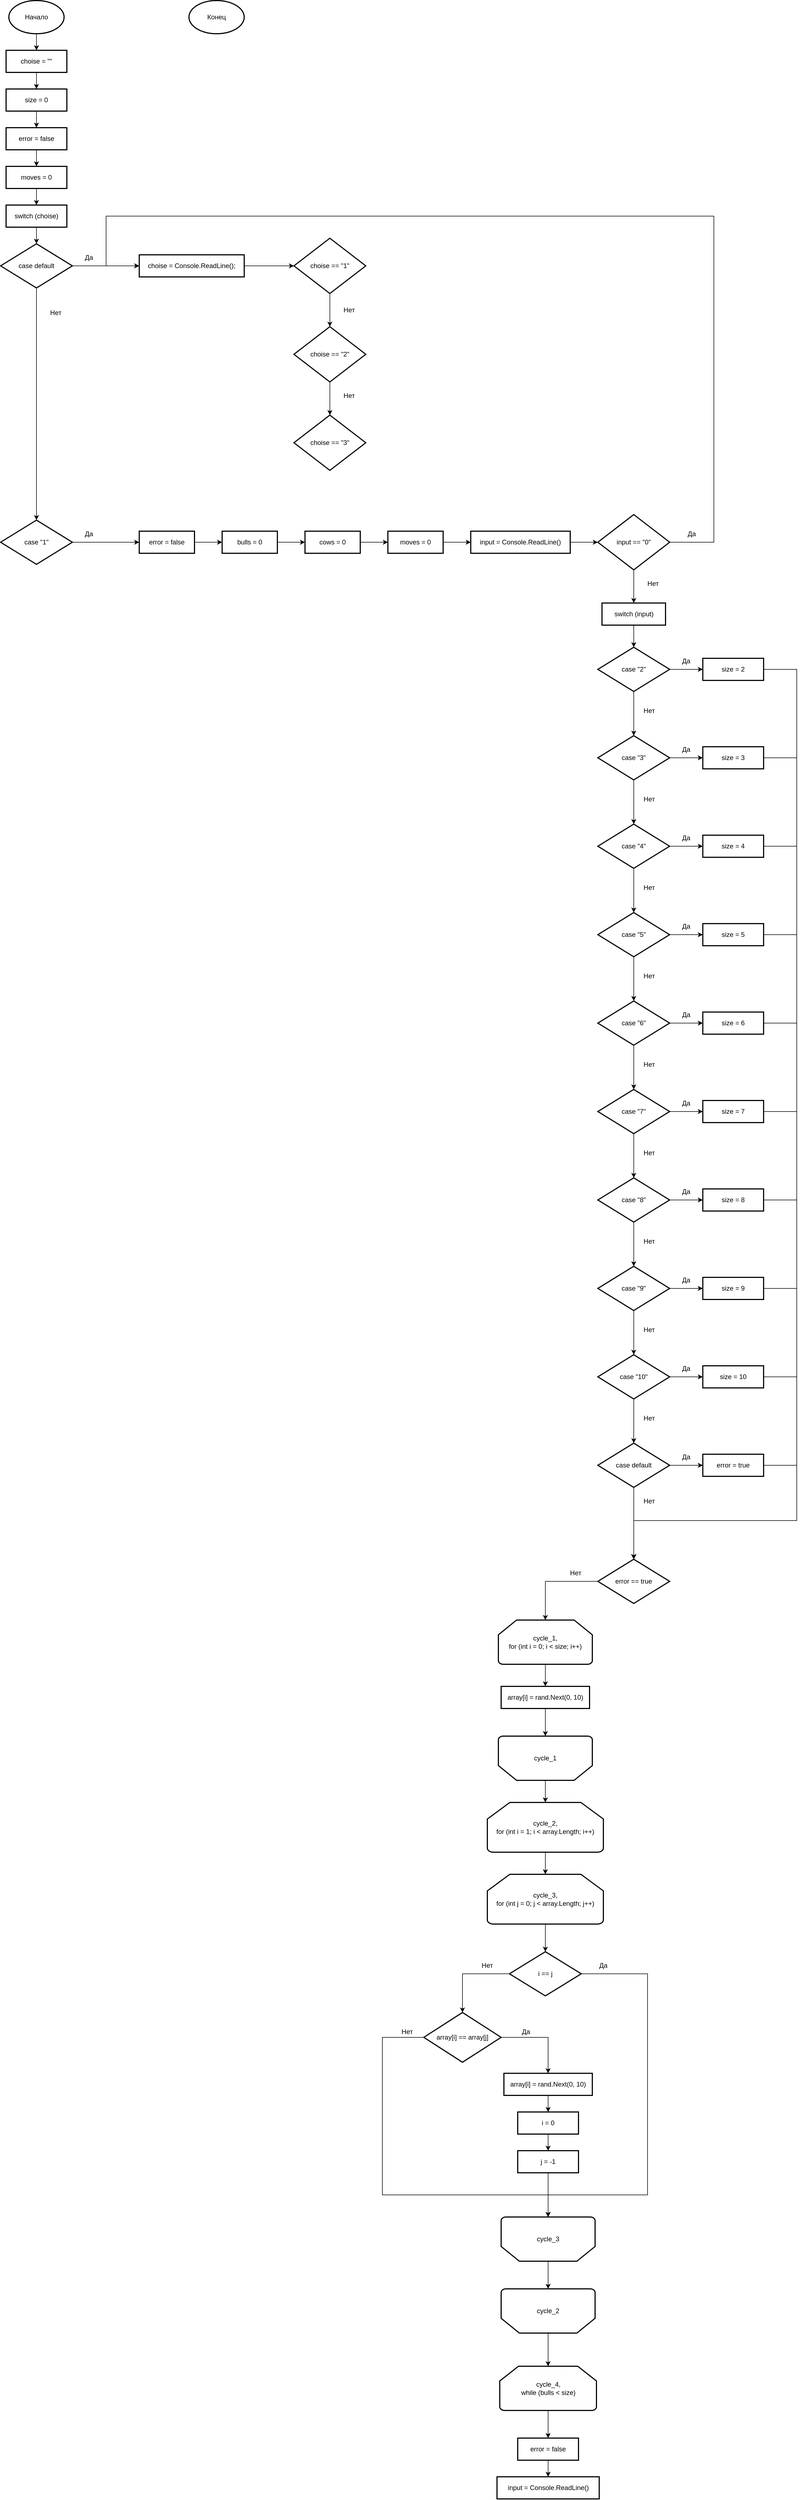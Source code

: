<mxfile version="21.5.0" type="device">
  <diagram name="Страница 1" id="u_xjWOvlgwpAT-dngCqJ">
    <mxGraphModel dx="1195" dy="663" grid="1" gridSize="10" guides="1" tooltips="1" connect="1" arrows="1" fold="1" page="1" pageScale="1" pageWidth="827" pageHeight="1169" math="0" shadow="0">
      <root>
        <mxCell id="0" />
        <mxCell id="1" parent="0" />
        <mxCell id="-y5nsHrcqMfTiofmxvws-4" style="edgeStyle=orthogonalEdgeStyle;rounded=0;orthogonalLoop=1;jettySize=auto;html=1;exitX=0.5;exitY=1;exitDx=0;exitDy=0;exitPerimeter=0;entryX=0.5;entryY=0;entryDx=0;entryDy=0;" parent="1" source="-y5nsHrcqMfTiofmxvws-1" target="-y5nsHrcqMfTiofmxvws-3" edge="1">
          <mxGeometry relative="1" as="geometry" />
        </mxCell>
        <mxCell id="-y5nsHrcqMfTiofmxvws-1" value="Начало" style="strokeWidth=2;html=1;shape=mxgraph.flowchart.start_1;whiteSpace=wrap;" parent="1" vertex="1">
          <mxGeometry x="364" y="10" width="100" height="60" as="geometry" />
        </mxCell>
        <mxCell id="-y5nsHrcqMfTiofmxvws-6" style="edgeStyle=orthogonalEdgeStyle;rounded=0;orthogonalLoop=1;jettySize=auto;html=1;exitX=0.5;exitY=1;exitDx=0;exitDy=0;entryX=0.5;entryY=0;entryDx=0;entryDy=0;" parent="1" source="-y5nsHrcqMfTiofmxvws-3" target="-y5nsHrcqMfTiofmxvws-5" edge="1">
          <mxGeometry relative="1" as="geometry" />
        </mxCell>
        <mxCell id="-y5nsHrcqMfTiofmxvws-3" value="choise = &quot;&quot;" style="rounded=1;whiteSpace=wrap;html=1;absoluteArcSize=1;arcSize=0;strokeWidth=2;" parent="1" vertex="1">
          <mxGeometry x="359" y="100" width="110" height="40" as="geometry" />
        </mxCell>
        <mxCell id="-y5nsHrcqMfTiofmxvws-8" style="edgeStyle=orthogonalEdgeStyle;rounded=0;orthogonalLoop=1;jettySize=auto;html=1;exitX=0.5;exitY=1;exitDx=0;exitDy=0;entryX=0.5;entryY=0;entryDx=0;entryDy=0;" parent="1" source="-y5nsHrcqMfTiofmxvws-5" target="-y5nsHrcqMfTiofmxvws-7" edge="1">
          <mxGeometry relative="1" as="geometry" />
        </mxCell>
        <mxCell id="-y5nsHrcqMfTiofmxvws-5" value="size = 0" style="rounded=1;whiteSpace=wrap;html=1;absoluteArcSize=1;arcSize=0;strokeWidth=2;" parent="1" vertex="1">
          <mxGeometry x="359" y="170" width="110" height="40" as="geometry" />
        </mxCell>
        <mxCell id="-y5nsHrcqMfTiofmxvws-10" style="edgeStyle=orthogonalEdgeStyle;rounded=0;orthogonalLoop=1;jettySize=auto;html=1;exitX=0.5;exitY=1;exitDx=0;exitDy=0;entryX=0.5;entryY=0;entryDx=0;entryDy=0;" parent="1" source="-y5nsHrcqMfTiofmxvws-7" target="-y5nsHrcqMfTiofmxvws-9" edge="1">
          <mxGeometry relative="1" as="geometry" />
        </mxCell>
        <mxCell id="-y5nsHrcqMfTiofmxvws-7" value="error = false" style="rounded=1;whiteSpace=wrap;html=1;absoluteArcSize=1;arcSize=0;strokeWidth=2;" parent="1" vertex="1">
          <mxGeometry x="359" y="240" width="110" height="40" as="geometry" />
        </mxCell>
        <mxCell id="-y5nsHrcqMfTiofmxvws-33" style="edgeStyle=orthogonalEdgeStyle;rounded=0;orthogonalLoop=1;jettySize=auto;html=1;exitX=0.5;exitY=1;exitDx=0;exitDy=0;entryX=0.5;entryY=0;entryDx=0;entryDy=0;" parent="1" source="-y5nsHrcqMfTiofmxvws-9" target="-y5nsHrcqMfTiofmxvws-32" edge="1">
          <mxGeometry relative="1" as="geometry" />
        </mxCell>
        <mxCell id="-y5nsHrcqMfTiofmxvws-9" value="moves = 0" style="rounded=1;whiteSpace=wrap;html=1;absoluteArcSize=1;arcSize=0;strokeWidth=2;" parent="1" vertex="1">
          <mxGeometry x="359" y="310" width="110" height="40" as="geometry" />
        </mxCell>
        <mxCell id="-y5nsHrcqMfTiofmxvws-38" style="edgeStyle=orthogonalEdgeStyle;rounded=0;orthogonalLoop=1;jettySize=auto;html=1;exitX=1;exitY=0.5;exitDx=0;exitDy=0;entryX=0;entryY=0.5;entryDx=0;entryDy=0;entryPerimeter=0;" parent="1" source="-y5nsHrcqMfTiofmxvws-12" target="-y5nsHrcqMfTiofmxvws-16" edge="1">
          <mxGeometry relative="1" as="geometry" />
        </mxCell>
        <mxCell id="-y5nsHrcqMfTiofmxvws-12" value="choise = Console.ReadLine();" style="rounded=1;whiteSpace=wrap;html=1;absoluteArcSize=1;arcSize=0;strokeWidth=2;" parent="1" vertex="1">
          <mxGeometry x="600" y="470" width="190" height="40" as="geometry" />
        </mxCell>
        <mxCell id="-y5nsHrcqMfTiofmxvws-14" value="Да" style="text;html=1;strokeColor=none;fillColor=none;align=center;verticalAlign=middle;whiteSpace=wrap;rounded=0;" parent="1" vertex="1">
          <mxGeometry x="479" y="460" width="60" height="30" as="geometry" />
        </mxCell>
        <mxCell id="-y5nsHrcqMfTiofmxvws-39" style="edgeStyle=orthogonalEdgeStyle;rounded=0;orthogonalLoop=1;jettySize=auto;html=1;exitX=0.5;exitY=1;exitDx=0;exitDy=0;exitPerimeter=0;entryX=0.5;entryY=0;entryDx=0;entryDy=0;entryPerimeter=0;" parent="1" source="-y5nsHrcqMfTiofmxvws-16" target="-y5nsHrcqMfTiofmxvws-18" edge="1">
          <mxGeometry relative="1" as="geometry" />
        </mxCell>
        <mxCell id="-y5nsHrcqMfTiofmxvws-16" value="choise == &quot;1&quot;" style="strokeWidth=2;html=1;shape=mxgraph.flowchart.decision;whiteSpace=wrap;" parent="1" vertex="1">
          <mxGeometry x="880" y="440" width="130" height="100" as="geometry" />
        </mxCell>
        <mxCell id="-y5nsHrcqMfTiofmxvws-40" style="edgeStyle=orthogonalEdgeStyle;rounded=0;orthogonalLoop=1;jettySize=auto;html=1;exitX=0.5;exitY=1;exitDx=0;exitDy=0;exitPerimeter=0;entryX=0.5;entryY=0;entryDx=0;entryDy=0;entryPerimeter=0;" parent="1" source="-y5nsHrcqMfTiofmxvws-18" target="-y5nsHrcqMfTiofmxvws-21" edge="1">
          <mxGeometry relative="1" as="geometry" />
        </mxCell>
        <mxCell id="-y5nsHrcqMfTiofmxvws-18" value="choise == &quot;2&quot;" style="strokeWidth=2;html=1;shape=mxgraph.flowchart.decision;whiteSpace=wrap;" parent="1" vertex="1">
          <mxGeometry x="880" y="600" width="130" height="100" as="geometry" />
        </mxCell>
        <mxCell id="-y5nsHrcqMfTiofmxvws-20" value="Нет" style="text;html=1;strokeColor=none;fillColor=none;align=center;verticalAlign=middle;whiteSpace=wrap;rounded=0;" parent="1" vertex="1">
          <mxGeometry x="950" y="710" width="60" height="30" as="geometry" />
        </mxCell>
        <mxCell id="-y5nsHrcqMfTiofmxvws-21" value="choise == &quot;3&quot;" style="strokeWidth=2;html=1;shape=mxgraph.flowchart.decision;whiteSpace=wrap;" parent="1" vertex="1">
          <mxGeometry x="880" y="760" width="130" height="100" as="geometry" />
        </mxCell>
        <mxCell id="-y5nsHrcqMfTiofmxvws-23" value="Нет" style="text;html=1;strokeColor=none;fillColor=none;align=center;verticalAlign=middle;whiteSpace=wrap;rounded=0;" parent="1" vertex="1">
          <mxGeometry x="950" y="554.5" width="60" height="30" as="geometry" />
        </mxCell>
        <mxCell id="-y5nsHrcqMfTiofmxvws-26" value="Конец" style="strokeWidth=2;html=1;shape=mxgraph.flowchart.start_1;whiteSpace=wrap;" parent="1" vertex="1">
          <mxGeometry x="690" y="10" width="100" height="60" as="geometry" />
        </mxCell>
        <mxCell id="-y5nsHrcqMfTiofmxvws-35" style="edgeStyle=orthogonalEdgeStyle;rounded=0;orthogonalLoop=1;jettySize=auto;html=1;exitX=0.5;exitY=1;exitDx=0;exitDy=0;entryX=0.5;entryY=0;entryDx=0;entryDy=0;entryPerimeter=0;" parent="1" source="-y5nsHrcqMfTiofmxvws-32" target="-y5nsHrcqMfTiofmxvws-34" edge="1">
          <mxGeometry relative="1" as="geometry" />
        </mxCell>
        <mxCell id="-y5nsHrcqMfTiofmxvws-32" value="switch (choise)" style="rounded=1;whiteSpace=wrap;html=1;absoluteArcSize=1;arcSize=0;strokeWidth=2;" parent="1" vertex="1">
          <mxGeometry x="359" y="380" width="110" height="40" as="geometry" />
        </mxCell>
        <mxCell id="-y5nsHrcqMfTiofmxvws-37" style="edgeStyle=orthogonalEdgeStyle;rounded=0;orthogonalLoop=1;jettySize=auto;html=1;exitX=1;exitY=0.5;exitDx=0;exitDy=0;exitPerimeter=0;entryX=0;entryY=0.5;entryDx=0;entryDy=0;" parent="1" source="-y5nsHrcqMfTiofmxvws-34" target="-y5nsHrcqMfTiofmxvws-12" edge="1">
          <mxGeometry relative="1" as="geometry" />
        </mxCell>
        <mxCell id="-y5nsHrcqMfTiofmxvws-42" style="edgeStyle=orthogonalEdgeStyle;rounded=0;orthogonalLoop=1;jettySize=auto;html=1;exitX=0.5;exitY=1;exitDx=0;exitDy=0;exitPerimeter=0;entryX=0.5;entryY=0;entryDx=0;entryDy=0;entryPerimeter=0;" parent="1" source="-y5nsHrcqMfTiofmxvws-34" target="-y5nsHrcqMfTiofmxvws-41" edge="1">
          <mxGeometry relative="1" as="geometry" />
        </mxCell>
        <mxCell id="-y5nsHrcqMfTiofmxvws-34" value="case default" style="strokeWidth=2;html=1;shape=mxgraph.flowchart.decision;whiteSpace=wrap;" parent="1" vertex="1">
          <mxGeometry x="349" y="450" width="130" height="80" as="geometry" />
        </mxCell>
        <mxCell id="-y5nsHrcqMfTiofmxvws-45" style="edgeStyle=orthogonalEdgeStyle;rounded=0;orthogonalLoop=1;jettySize=auto;html=1;exitX=1;exitY=0.5;exitDx=0;exitDy=0;exitPerimeter=0;entryX=0;entryY=0.5;entryDx=0;entryDy=0;" parent="1" source="-y5nsHrcqMfTiofmxvws-41" target="-y5nsHrcqMfTiofmxvws-44" edge="1">
          <mxGeometry relative="1" as="geometry" />
        </mxCell>
        <mxCell id="-y5nsHrcqMfTiofmxvws-41" value="case &quot;1&quot;" style="strokeWidth=2;html=1;shape=mxgraph.flowchart.decision;whiteSpace=wrap;" parent="1" vertex="1">
          <mxGeometry x="349" y="950" width="130" height="80" as="geometry" />
        </mxCell>
        <mxCell id="-y5nsHrcqMfTiofmxvws-43" value="Нет" style="text;html=1;strokeColor=none;fillColor=none;align=center;verticalAlign=middle;whiteSpace=wrap;rounded=0;" parent="1" vertex="1">
          <mxGeometry x="419" y="560" width="60" height="30" as="geometry" />
        </mxCell>
        <mxCell id="-y5nsHrcqMfTiofmxvws-48" style="edgeStyle=orthogonalEdgeStyle;rounded=0;orthogonalLoop=1;jettySize=auto;html=1;exitX=1;exitY=0.5;exitDx=0;exitDy=0;entryX=0;entryY=0.5;entryDx=0;entryDy=0;" parent="1" source="-y5nsHrcqMfTiofmxvws-44" target="-y5nsHrcqMfTiofmxvws-47" edge="1">
          <mxGeometry relative="1" as="geometry" />
        </mxCell>
        <mxCell id="-y5nsHrcqMfTiofmxvws-44" value="error = false" style="rounded=1;whiteSpace=wrap;html=1;absoluteArcSize=1;arcSize=0;strokeWidth=2;" parent="1" vertex="1">
          <mxGeometry x="600" y="970" width="100" height="40" as="geometry" />
        </mxCell>
        <mxCell id="-y5nsHrcqMfTiofmxvws-46" value="Да" style="text;html=1;strokeColor=none;fillColor=none;align=center;verticalAlign=middle;whiteSpace=wrap;rounded=0;" parent="1" vertex="1">
          <mxGeometry x="479" y="960" width="60" height="30" as="geometry" />
        </mxCell>
        <mxCell id="-y5nsHrcqMfTiofmxvws-50" style="edgeStyle=orthogonalEdgeStyle;rounded=0;orthogonalLoop=1;jettySize=auto;html=1;exitX=1;exitY=0.5;exitDx=0;exitDy=0;entryX=0;entryY=0.5;entryDx=0;entryDy=0;" parent="1" source="-y5nsHrcqMfTiofmxvws-47" target="-y5nsHrcqMfTiofmxvws-49" edge="1">
          <mxGeometry relative="1" as="geometry" />
        </mxCell>
        <mxCell id="-y5nsHrcqMfTiofmxvws-47" value="bulls = 0" style="rounded=1;whiteSpace=wrap;html=1;absoluteArcSize=1;arcSize=0;strokeWidth=2;" parent="1" vertex="1">
          <mxGeometry x="750" y="970" width="100" height="40" as="geometry" />
        </mxCell>
        <mxCell id="-y5nsHrcqMfTiofmxvws-52" style="edgeStyle=orthogonalEdgeStyle;rounded=0;orthogonalLoop=1;jettySize=auto;html=1;exitX=1;exitY=0.5;exitDx=0;exitDy=0;entryX=0;entryY=0.5;entryDx=0;entryDy=0;" parent="1" source="-y5nsHrcqMfTiofmxvws-49" target="-y5nsHrcqMfTiofmxvws-51" edge="1">
          <mxGeometry relative="1" as="geometry" />
        </mxCell>
        <mxCell id="-y5nsHrcqMfTiofmxvws-49" value="cows = 0" style="rounded=1;whiteSpace=wrap;html=1;absoluteArcSize=1;arcSize=0;strokeWidth=2;" parent="1" vertex="1">
          <mxGeometry x="900" y="970" width="100" height="40" as="geometry" />
        </mxCell>
        <mxCell id="-y5nsHrcqMfTiofmxvws-54" style="edgeStyle=orthogonalEdgeStyle;rounded=0;orthogonalLoop=1;jettySize=auto;html=1;exitX=1;exitY=0.5;exitDx=0;exitDy=0;entryX=0;entryY=0.5;entryDx=0;entryDy=0;" parent="1" source="-y5nsHrcqMfTiofmxvws-51" target="-y5nsHrcqMfTiofmxvws-53" edge="1">
          <mxGeometry relative="1" as="geometry" />
        </mxCell>
        <mxCell id="-y5nsHrcqMfTiofmxvws-51" value="moves = 0" style="rounded=1;whiteSpace=wrap;html=1;absoluteArcSize=1;arcSize=0;strokeWidth=2;" parent="1" vertex="1">
          <mxGeometry x="1050" y="970" width="100" height="40" as="geometry" />
        </mxCell>
        <mxCell id="-y5nsHrcqMfTiofmxvws-56" style="edgeStyle=orthogonalEdgeStyle;rounded=0;orthogonalLoop=1;jettySize=auto;html=1;exitX=1;exitY=0.5;exitDx=0;exitDy=0;entryX=0;entryY=0.5;entryDx=0;entryDy=0;entryPerimeter=0;" parent="1" source="-y5nsHrcqMfTiofmxvws-53" target="-y5nsHrcqMfTiofmxvws-55" edge="1">
          <mxGeometry relative="1" as="geometry" />
        </mxCell>
        <mxCell id="-y5nsHrcqMfTiofmxvws-53" value="input = Console.ReadLine()" style="rounded=1;whiteSpace=wrap;html=1;absoluteArcSize=1;arcSize=0;strokeWidth=2;" parent="1" vertex="1">
          <mxGeometry x="1200" y="970" width="180" height="40" as="geometry" />
        </mxCell>
        <mxCell id="-y5nsHrcqMfTiofmxvws-58" style="edgeStyle=orthogonalEdgeStyle;rounded=0;orthogonalLoop=1;jettySize=auto;html=1;exitX=1;exitY=0.5;exitDx=0;exitDy=0;exitPerimeter=0;entryX=0;entryY=0.5;entryDx=0;entryDy=0;" parent="1" source="-y5nsHrcqMfTiofmxvws-55" target="-y5nsHrcqMfTiofmxvws-12" edge="1">
          <mxGeometry relative="1" as="geometry">
            <Array as="points">
              <mxPoint x="1640" y="990" />
              <mxPoint x="1640" y="400" />
              <mxPoint x="540" y="400" />
              <mxPoint x="540" y="490" />
            </Array>
          </mxGeometry>
        </mxCell>
        <mxCell id="-y5nsHrcqMfTiofmxvws-61" style="edgeStyle=orthogonalEdgeStyle;rounded=0;orthogonalLoop=1;jettySize=auto;html=1;exitX=0.5;exitY=1;exitDx=0;exitDy=0;exitPerimeter=0;entryX=0.5;entryY=0;entryDx=0;entryDy=0;" parent="1" source="-y5nsHrcqMfTiofmxvws-55" target="-y5nsHrcqMfTiofmxvws-60" edge="1">
          <mxGeometry relative="1" as="geometry" />
        </mxCell>
        <mxCell id="-y5nsHrcqMfTiofmxvws-55" value="input == &quot;0&quot;" style="strokeWidth=2;html=1;shape=mxgraph.flowchart.decision;whiteSpace=wrap;" parent="1" vertex="1">
          <mxGeometry x="1430" y="940" width="130" height="100" as="geometry" />
        </mxCell>
        <mxCell id="-y5nsHrcqMfTiofmxvws-59" value="Да" style="text;html=1;strokeColor=none;fillColor=none;align=center;verticalAlign=middle;whiteSpace=wrap;rounded=0;" parent="1" vertex="1">
          <mxGeometry x="1570" y="960" width="60" height="30" as="geometry" />
        </mxCell>
        <mxCell id="-y5nsHrcqMfTiofmxvws-64" style="edgeStyle=orthogonalEdgeStyle;rounded=0;orthogonalLoop=1;jettySize=auto;html=1;exitX=0.5;exitY=1;exitDx=0;exitDy=0;entryX=0.5;entryY=0;entryDx=0;entryDy=0;entryPerimeter=0;" parent="1" source="-y5nsHrcqMfTiofmxvws-60" target="-y5nsHrcqMfTiofmxvws-63" edge="1">
          <mxGeometry relative="1" as="geometry" />
        </mxCell>
        <mxCell id="-y5nsHrcqMfTiofmxvws-60" value="switch (input)" style="rounded=1;whiteSpace=wrap;html=1;absoluteArcSize=1;arcSize=0;strokeWidth=2;" parent="1" vertex="1">
          <mxGeometry x="1437.5" y="1100" width="115" height="40" as="geometry" />
        </mxCell>
        <mxCell id="-y5nsHrcqMfTiofmxvws-62" value="Нет" style="text;html=1;strokeColor=none;fillColor=none;align=center;verticalAlign=middle;whiteSpace=wrap;rounded=0;" parent="1" vertex="1">
          <mxGeometry x="1500" y="1050" width="60" height="30" as="geometry" />
        </mxCell>
        <mxCell id="-y5nsHrcqMfTiofmxvws-67" style="edgeStyle=orthogonalEdgeStyle;rounded=0;orthogonalLoop=1;jettySize=auto;html=1;exitX=1;exitY=0.5;exitDx=0;exitDy=0;exitPerimeter=0;entryX=0;entryY=0.5;entryDx=0;entryDy=0;" parent="1" source="-y5nsHrcqMfTiofmxvws-63" target="-y5nsHrcqMfTiofmxvws-66" edge="1">
          <mxGeometry relative="1" as="geometry" />
        </mxCell>
        <mxCell id="-y5nsHrcqMfTiofmxvws-92" style="edgeStyle=orthogonalEdgeStyle;rounded=0;orthogonalLoop=1;jettySize=auto;html=1;exitX=0.5;exitY=1;exitDx=0;exitDy=0;exitPerimeter=0;entryX=0.5;entryY=0;entryDx=0;entryDy=0;entryPerimeter=0;" parent="1" source="-y5nsHrcqMfTiofmxvws-63" target="-y5nsHrcqMfTiofmxvws-69" edge="1">
          <mxGeometry relative="1" as="geometry" />
        </mxCell>
        <mxCell id="-y5nsHrcqMfTiofmxvws-63" value="case &quot;2&quot;" style="strokeWidth=2;html=1;shape=mxgraph.flowchart.decision;whiteSpace=wrap;" parent="1" vertex="1">
          <mxGeometry x="1430" y="1180" width="130" height="80" as="geometry" />
        </mxCell>
        <mxCell id="aiFdR8siS1BEcRrg6Dh8-23" style="edgeStyle=orthogonalEdgeStyle;rounded=0;orthogonalLoop=1;jettySize=auto;html=1;exitX=1;exitY=0.5;exitDx=0;exitDy=0;entryX=0.5;entryY=0;entryDx=0;entryDy=0;entryPerimeter=0;" parent="1" source="-y5nsHrcqMfTiofmxvws-66" target="aiFdR8siS1BEcRrg6Dh8-1" edge="1">
          <mxGeometry relative="1" as="geometry">
            <Array as="points">
              <mxPoint x="1790" y="1220" />
              <mxPoint x="1790" y="2760" />
              <mxPoint x="1495" y="2760" />
            </Array>
          </mxGeometry>
        </mxCell>
        <mxCell id="-y5nsHrcqMfTiofmxvws-66" value="size = 2" style="rounded=1;whiteSpace=wrap;html=1;absoluteArcSize=1;arcSize=0;strokeWidth=2;" parent="1" vertex="1">
          <mxGeometry x="1620" y="1200" width="110" height="40" as="geometry" />
        </mxCell>
        <mxCell id="-y5nsHrcqMfTiofmxvws-68" style="edgeStyle=orthogonalEdgeStyle;rounded=0;orthogonalLoop=1;jettySize=auto;html=1;exitX=1;exitY=0.5;exitDx=0;exitDy=0;exitPerimeter=0;entryX=0;entryY=0.5;entryDx=0;entryDy=0;" parent="1" source="-y5nsHrcqMfTiofmxvws-69" target="-y5nsHrcqMfTiofmxvws-70" edge="1">
          <mxGeometry relative="1" as="geometry" />
        </mxCell>
        <mxCell id="-y5nsHrcqMfTiofmxvws-93" style="edgeStyle=orthogonalEdgeStyle;rounded=0;orthogonalLoop=1;jettySize=auto;html=1;exitX=0.5;exitY=1;exitDx=0;exitDy=0;exitPerimeter=0;entryX=0.5;entryY=0;entryDx=0;entryDy=0;entryPerimeter=0;" parent="1" source="-y5nsHrcqMfTiofmxvws-69" target="-y5nsHrcqMfTiofmxvws-72" edge="1">
          <mxGeometry relative="1" as="geometry" />
        </mxCell>
        <mxCell id="-y5nsHrcqMfTiofmxvws-69" value="case &quot;3&quot;" style="strokeWidth=2;html=1;shape=mxgraph.flowchart.decision;whiteSpace=wrap;" parent="1" vertex="1">
          <mxGeometry x="1430" y="1340" width="130" height="80" as="geometry" />
        </mxCell>
        <mxCell id="aiFdR8siS1BEcRrg6Dh8-22" style="edgeStyle=orthogonalEdgeStyle;rounded=0;orthogonalLoop=1;jettySize=auto;html=1;exitX=1;exitY=0.5;exitDx=0;exitDy=0;entryX=0.5;entryY=0;entryDx=0;entryDy=0;entryPerimeter=0;" parent="1" source="-y5nsHrcqMfTiofmxvws-70" target="aiFdR8siS1BEcRrg6Dh8-1" edge="1">
          <mxGeometry relative="1" as="geometry">
            <Array as="points">
              <mxPoint x="1790" y="1380" />
              <mxPoint x="1790" y="2760" />
              <mxPoint x="1495" y="2760" />
            </Array>
          </mxGeometry>
        </mxCell>
        <mxCell id="-y5nsHrcqMfTiofmxvws-70" value="size = 3" style="rounded=1;whiteSpace=wrap;html=1;absoluteArcSize=1;arcSize=0;strokeWidth=2;" parent="1" vertex="1">
          <mxGeometry x="1620" y="1360" width="110" height="40" as="geometry" />
        </mxCell>
        <mxCell id="-y5nsHrcqMfTiofmxvws-71" style="edgeStyle=orthogonalEdgeStyle;rounded=0;orthogonalLoop=1;jettySize=auto;html=1;exitX=1;exitY=0.5;exitDx=0;exitDy=0;exitPerimeter=0;entryX=0;entryY=0.5;entryDx=0;entryDy=0;" parent="1" source="-y5nsHrcqMfTiofmxvws-72" target="-y5nsHrcqMfTiofmxvws-73" edge="1">
          <mxGeometry relative="1" as="geometry" />
        </mxCell>
        <mxCell id="-y5nsHrcqMfTiofmxvws-94" style="edgeStyle=orthogonalEdgeStyle;rounded=0;orthogonalLoop=1;jettySize=auto;html=1;exitX=0.5;exitY=1;exitDx=0;exitDy=0;exitPerimeter=0;entryX=0.5;entryY=0;entryDx=0;entryDy=0;entryPerimeter=0;" parent="1" source="-y5nsHrcqMfTiofmxvws-72" target="-y5nsHrcqMfTiofmxvws-75" edge="1">
          <mxGeometry relative="1" as="geometry" />
        </mxCell>
        <mxCell id="-y5nsHrcqMfTiofmxvws-72" value="case &quot;4&quot;" style="strokeWidth=2;html=1;shape=mxgraph.flowchart.decision;whiteSpace=wrap;" parent="1" vertex="1">
          <mxGeometry x="1430" y="1500" width="130" height="80" as="geometry" />
        </mxCell>
        <mxCell id="aiFdR8siS1BEcRrg6Dh8-21" style="edgeStyle=orthogonalEdgeStyle;rounded=0;orthogonalLoop=1;jettySize=auto;html=1;exitX=1;exitY=0.5;exitDx=0;exitDy=0;entryX=0.5;entryY=0;entryDx=0;entryDy=0;entryPerimeter=0;" parent="1" source="-y5nsHrcqMfTiofmxvws-73" target="aiFdR8siS1BEcRrg6Dh8-1" edge="1">
          <mxGeometry relative="1" as="geometry">
            <Array as="points">
              <mxPoint x="1790" y="1540" />
              <mxPoint x="1790" y="2760" />
              <mxPoint x="1495" y="2760" />
            </Array>
          </mxGeometry>
        </mxCell>
        <mxCell id="-y5nsHrcqMfTiofmxvws-73" value="size = 4" style="rounded=1;whiteSpace=wrap;html=1;absoluteArcSize=1;arcSize=0;strokeWidth=2;" parent="1" vertex="1">
          <mxGeometry x="1620" y="1520" width="110" height="40" as="geometry" />
        </mxCell>
        <mxCell id="-y5nsHrcqMfTiofmxvws-74" style="edgeStyle=orthogonalEdgeStyle;rounded=0;orthogonalLoop=1;jettySize=auto;html=1;exitX=1;exitY=0.5;exitDx=0;exitDy=0;exitPerimeter=0;entryX=0;entryY=0.5;entryDx=0;entryDy=0;" parent="1" source="-y5nsHrcqMfTiofmxvws-75" target="-y5nsHrcqMfTiofmxvws-76" edge="1">
          <mxGeometry relative="1" as="geometry" />
        </mxCell>
        <mxCell id="-y5nsHrcqMfTiofmxvws-95" style="edgeStyle=orthogonalEdgeStyle;rounded=0;orthogonalLoop=1;jettySize=auto;html=1;exitX=0.5;exitY=1;exitDx=0;exitDy=0;exitPerimeter=0;entryX=0.5;entryY=0;entryDx=0;entryDy=0;entryPerimeter=0;" parent="1" source="-y5nsHrcqMfTiofmxvws-75" target="-y5nsHrcqMfTiofmxvws-78" edge="1">
          <mxGeometry relative="1" as="geometry" />
        </mxCell>
        <mxCell id="-y5nsHrcqMfTiofmxvws-75" value="case &quot;5&quot;" style="strokeWidth=2;html=1;shape=mxgraph.flowchart.decision;whiteSpace=wrap;" parent="1" vertex="1">
          <mxGeometry x="1430" y="1660" width="130" height="80" as="geometry" />
        </mxCell>
        <mxCell id="aiFdR8siS1BEcRrg6Dh8-19" style="edgeStyle=orthogonalEdgeStyle;rounded=0;orthogonalLoop=1;jettySize=auto;html=1;exitX=1;exitY=0.5;exitDx=0;exitDy=0;entryX=0.5;entryY=0;entryDx=0;entryDy=0;entryPerimeter=0;" parent="1" source="-y5nsHrcqMfTiofmxvws-76" target="aiFdR8siS1BEcRrg6Dh8-1" edge="1">
          <mxGeometry relative="1" as="geometry">
            <Array as="points">
              <mxPoint x="1790" y="1700" />
              <mxPoint x="1790" y="2760" />
              <mxPoint x="1495" y="2760" />
            </Array>
          </mxGeometry>
        </mxCell>
        <mxCell id="-y5nsHrcqMfTiofmxvws-76" value="size = 5" style="rounded=1;whiteSpace=wrap;html=1;absoluteArcSize=1;arcSize=0;strokeWidth=2;" parent="1" vertex="1">
          <mxGeometry x="1620" y="1680" width="110" height="40" as="geometry" />
        </mxCell>
        <mxCell id="-y5nsHrcqMfTiofmxvws-77" style="edgeStyle=orthogonalEdgeStyle;rounded=0;orthogonalLoop=1;jettySize=auto;html=1;exitX=1;exitY=0.5;exitDx=0;exitDy=0;exitPerimeter=0;entryX=0;entryY=0.5;entryDx=0;entryDy=0;" parent="1" source="-y5nsHrcqMfTiofmxvws-78" target="-y5nsHrcqMfTiofmxvws-79" edge="1">
          <mxGeometry relative="1" as="geometry" />
        </mxCell>
        <mxCell id="-y5nsHrcqMfTiofmxvws-96" style="edgeStyle=orthogonalEdgeStyle;rounded=0;orthogonalLoop=1;jettySize=auto;html=1;exitX=0.5;exitY=1;exitDx=0;exitDy=0;exitPerimeter=0;entryX=0.5;entryY=0;entryDx=0;entryDy=0;entryPerimeter=0;" parent="1" source="-y5nsHrcqMfTiofmxvws-78" target="-y5nsHrcqMfTiofmxvws-81" edge="1">
          <mxGeometry relative="1" as="geometry" />
        </mxCell>
        <mxCell id="-y5nsHrcqMfTiofmxvws-78" value="case &quot;6&quot;" style="strokeWidth=2;html=1;shape=mxgraph.flowchart.decision;whiteSpace=wrap;" parent="1" vertex="1">
          <mxGeometry x="1430" y="1820" width="130" height="80" as="geometry" />
        </mxCell>
        <mxCell id="aiFdR8siS1BEcRrg6Dh8-18" style="edgeStyle=orthogonalEdgeStyle;rounded=0;orthogonalLoop=1;jettySize=auto;html=1;exitX=1;exitY=0.5;exitDx=0;exitDy=0;entryX=0.5;entryY=0;entryDx=0;entryDy=0;entryPerimeter=0;" parent="1" source="-y5nsHrcqMfTiofmxvws-79" target="aiFdR8siS1BEcRrg6Dh8-1" edge="1">
          <mxGeometry relative="1" as="geometry">
            <Array as="points">
              <mxPoint x="1790" y="1860" />
              <mxPoint x="1790" y="2760" />
              <mxPoint x="1495" y="2760" />
            </Array>
          </mxGeometry>
        </mxCell>
        <mxCell id="-y5nsHrcqMfTiofmxvws-79" value="size = 6" style="rounded=1;whiteSpace=wrap;html=1;absoluteArcSize=1;arcSize=0;strokeWidth=2;" parent="1" vertex="1">
          <mxGeometry x="1620" y="1840" width="110" height="40" as="geometry" />
        </mxCell>
        <mxCell id="-y5nsHrcqMfTiofmxvws-80" style="edgeStyle=orthogonalEdgeStyle;rounded=0;orthogonalLoop=1;jettySize=auto;html=1;exitX=1;exitY=0.5;exitDx=0;exitDy=0;exitPerimeter=0;entryX=0;entryY=0.5;entryDx=0;entryDy=0;" parent="1" source="-y5nsHrcqMfTiofmxvws-81" target="-y5nsHrcqMfTiofmxvws-82" edge="1">
          <mxGeometry relative="1" as="geometry" />
        </mxCell>
        <mxCell id="-y5nsHrcqMfTiofmxvws-97" style="edgeStyle=orthogonalEdgeStyle;rounded=0;orthogonalLoop=1;jettySize=auto;html=1;exitX=0.5;exitY=1;exitDx=0;exitDy=0;exitPerimeter=0;entryX=0.5;entryY=0;entryDx=0;entryDy=0;entryPerimeter=0;" parent="1" source="-y5nsHrcqMfTiofmxvws-81" target="-y5nsHrcqMfTiofmxvws-84" edge="1">
          <mxGeometry relative="1" as="geometry" />
        </mxCell>
        <mxCell id="-y5nsHrcqMfTiofmxvws-81" value="case &quot;7&quot;" style="strokeWidth=2;html=1;shape=mxgraph.flowchart.decision;whiteSpace=wrap;" parent="1" vertex="1">
          <mxGeometry x="1430" y="1980" width="130" height="80" as="geometry" />
        </mxCell>
        <mxCell id="aiFdR8siS1BEcRrg6Dh8-17" style="edgeStyle=orthogonalEdgeStyle;rounded=0;orthogonalLoop=1;jettySize=auto;html=1;exitX=1;exitY=0.5;exitDx=0;exitDy=0;entryX=0.5;entryY=0;entryDx=0;entryDy=0;entryPerimeter=0;" parent="1" source="-y5nsHrcqMfTiofmxvws-82" target="aiFdR8siS1BEcRrg6Dh8-1" edge="1">
          <mxGeometry relative="1" as="geometry">
            <Array as="points">
              <mxPoint x="1790" y="2020" />
              <mxPoint x="1790" y="2760" />
              <mxPoint x="1495" y="2760" />
            </Array>
          </mxGeometry>
        </mxCell>
        <mxCell id="-y5nsHrcqMfTiofmxvws-82" value="size = 7" style="rounded=1;whiteSpace=wrap;html=1;absoluteArcSize=1;arcSize=0;strokeWidth=2;" parent="1" vertex="1">
          <mxGeometry x="1620" y="2000" width="110" height="40" as="geometry" />
        </mxCell>
        <mxCell id="-y5nsHrcqMfTiofmxvws-83" style="edgeStyle=orthogonalEdgeStyle;rounded=0;orthogonalLoop=1;jettySize=auto;html=1;exitX=1;exitY=0.5;exitDx=0;exitDy=0;exitPerimeter=0;entryX=0;entryY=0.5;entryDx=0;entryDy=0;" parent="1" source="-y5nsHrcqMfTiofmxvws-84" target="-y5nsHrcqMfTiofmxvws-85" edge="1">
          <mxGeometry relative="1" as="geometry" />
        </mxCell>
        <mxCell id="-y5nsHrcqMfTiofmxvws-98" style="edgeStyle=orthogonalEdgeStyle;rounded=0;orthogonalLoop=1;jettySize=auto;html=1;exitX=0.5;exitY=1;exitDx=0;exitDy=0;exitPerimeter=0;entryX=0.5;entryY=0;entryDx=0;entryDy=0;entryPerimeter=0;" parent="1" source="-y5nsHrcqMfTiofmxvws-84" target="-y5nsHrcqMfTiofmxvws-87" edge="1">
          <mxGeometry relative="1" as="geometry" />
        </mxCell>
        <mxCell id="-y5nsHrcqMfTiofmxvws-84" value="case &quot;8&quot;" style="strokeWidth=2;html=1;shape=mxgraph.flowchart.decision;whiteSpace=wrap;" parent="1" vertex="1">
          <mxGeometry x="1430" y="2140" width="130" height="80" as="geometry" />
        </mxCell>
        <mxCell id="aiFdR8siS1BEcRrg6Dh8-6" style="edgeStyle=orthogonalEdgeStyle;rounded=0;orthogonalLoop=1;jettySize=auto;html=1;exitX=1;exitY=0.5;exitDx=0;exitDy=0;entryX=0.5;entryY=0;entryDx=0;entryDy=0;entryPerimeter=0;" parent="1" source="-y5nsHrcqMfTiofmxvws-85" target="aiFdR8siS1BEcRrg6Dh8-1" edge="1">
          <mxGeometry relative="1" as="geometry">
            <Array as="points">
              <mxPoint x="1790" y="2180" />
              <mxPoint x="1790" y="2760" />
              <mxPoint x="1495" y="2760" />
            </Array>
          </mxGeometry>
        </mxCell>
        <mxCell id="-y5nsHrcqMfTiofmxvws-85" value="size = 8" style="rounded=1;whiteSpace=wrap;html=1;absoluteArcSize=1;arcSize=0;strokeWidth=2;" parent="1" vertex="1">
          <mxGeometry x="1620" y="2160" width="110" height="40" as="geometry" />
        </mxCell>
        <mxCell id="-y5nsHrcqMfTiofmxvws-86" style="edgeStyle=orthogonalEdgeStyle;rounded=0;orthogonalLoop=1;jettySize=auto;html=1;exitX=1;exitY=0.5;exitDx=0;exitDy=0;exitPerimeter=0;entryX=0;entryY=0.5;entryDx=0;entryDy=0;" parent="1" source="-y5nsHrcqMfTiofmxvws-87" target="-y5nsHrcqMfTiofmxvws-88" edge="1">
          <mxGeometry relative="1" as="geometry" />
        </mxCell>
        <mxCell id="-y5nsHrcqMfTiofmxvws-99" style="edgeStyle=orthogonalEdgeStyle;rounded=0;orthogonalLoop=1;jettySize=auto;html=1;exitX=0.5;exitY=1;exitDx=0;exitDy=0;exitPerimeter=0;entryX=0.5;entryY=0;entryDx=0;entryDy=0;entryPerimeter=0;" parent="1" source="-y5nsHrcqMfTiofmxvws-87" target="-y5nsHrcqMfTiofmxvws-90" edge="1">
          <mxGeometry relative="1" as="geometry" />
        </mxCell>
        <mxCell id="-y5nsHrcqMfTiofmxvws-87" value="case &quot;9&quot;" style="strokeWidth=2;html=1;shape=mxgraph.flowchart.decision;whiteSpace=wrap;" parent="1" vertex="1">
          <mxGeometry x="1430" y="2300" width="130" height="80" as="geometry" />
        </mxCell>
        <mxCell id="aiFdR8siS1BEcRrg6Dh8-5" style="edgeStyle=orthogonalEdgeStyle;rounded=0;orthogonalLoop=1;jettySize=auto;html=1;exitX=1;exitY=0.5;exitDx=0;exitDy=0;entryX=0.5;entryY=0;entryDx=0;entryDy=0;entryPerimeter=0;" parent="1" source="-y5nsHrcqMfTiofmxvws-88" target="aiFdR8siS1BEcRrg6Dh8-1" edge="1">
          <mxGeometry relative="1" as="geometry">
            <Array as="points">
              <mxPoint x="1790" y="2340" />
              <mxPoint x="1790" y="2760" />
              <mxPoint x="1495" y="2760" />
            </Array>
          </mxGeometry>
        </mxCell>
        <mxCell id="-y5nsHrcqMfTiofmxvws-88" value="size = 9" style="rounded=1;whiteSpace=wrap;html=1;absoluteArcSize=1;arcSize=0;strokeWidth=2;" parent="1" vertex="1">
          <mxGeometry x="1620" y="2320" width="110" height="40" as="geometry" />
        </mxCell>
        <mxCell id="-y5nsHrcqMfTiofmxvws-89" style="edgeStyle=orthogonalEdgeStyle;rounded=0;orthogonalLoop=1;jettySize=auto;html=1;exitX=1;exitY=0.5;exitDx=0;exitDy=0;exitPerimeter=0;entryX=0;entryY=0.5;entryDx=0;entryDy=0;" parent="1" source="-y5nsHrcqMfTiofmxvws-90" target="-y5nsHrcqMfTiofmxvws-91" edge="1">
          <mxGeometry relative="1" as="geometry" />
        </mxCell>
        <mxCell id="-y5nsHrcqMfTiofmxvws-103" style="edgeStyle=orthogonalEdgeStyle;rounded=0;orthogonalLoop=1;jettySize=auto;html=1;exitX=0.5;exitY=1;exitDx=0;exitDy=0;exitPerimeter=0;entryX=0.5;entryY=0;entryDx=0;entryDy=0;entryPerimeter=0;" parent="1" source="-y5nsHrcqMfTiofmxvws-90" target="-y5nsHrcqMfTiofmxvws-101" edge="1">
          <mxGeometry relative="1" as="geometry" />
        </mxCell>
        <mxCell id="-y5nsHrcqMfTiofmxvws-90" value="case &quot;10&quot;" style="strokeWidth=2;html=1;shape=mxgraph.flowchart.decision;whiteSpace=wrap;" parent="1" vertex="1">
          <mxGeometry x="1430" y="2460" width="130" height="80" as="geometry" />
        </mxCell>
        <mxCell id="aiFdR8siS1BEcRrg6Dh8-4" style="edgeStyle=orthogonalEdgeStyle;rounded=0;orthogonalLoop=1;jettySize=auto;html=1;exitX=1;exitY=0.5;exitDx=0;exitDy=0;entryX=0.5;entryY=0;entryDx=0;entryDy=0;entryPerimeter=0;" parent="1" source="-y5nsHrcqMfTiofmxvws-91" target="aiFdR8siS1BEcRrg6Dh8-1" edge="1">
          <mxGeometry relative="1" as="geometry">
            <Array as="points">
              <mxPoint x="1790" y="2500" />
              <mxPoint x="1790" y="2760" />
              <mxPoint x="1495" y="2760" />
            </Array>
          </mxGeometry>
        </mxCell>
        <mxCell id="-y5nsHrcqMfTiofmxvws-91" value="size = 10" style="rounded=1;whiteSpace=wrap;html=1;absoluteArcSize=1;arcSize=0;strokeWidth=2;" parent="1" vertex="1">
          <mxGeometry x="1620" y="2480" width="110" height="40" as="geometry" />
        </mxCell>
        <mxCell id="-y5nsHrcqMfTiofmxvws-100" style="edgeStyle=orthogonalEdgeStyle;rounded=0;orthogonalLoop=1;jettySize=auto;html=1;exitX=1;exitY=0.5;exitDx=0;exitDy=0;exitPerimeter=0;entryX=0;entryY=0.5;entryDx=0;entryDy=0;" parent="1" source="-y5nsHrcqMfTiofmxvws-101" target="-y5nsHrcqMfTiofmxvws-102" edge="1">
          <mxGeometry relative="1" as="geometry" />
        </mxCell>
        <mxCell id="aiFdR8siS1BEcRrg6Dh8-2" style="edgeStyle=orthogonalEdgeStyle;rounded=0;orthogonalLoop=1;jettySize=auto;html=1;exitX=0.5;exitY=1;exitDx=0;exitDy=0;exitPerimeter=0;entryX=0.5;entryY=0;entryDx=0;entryDy=0;entryPerimeter=0;" parent="1" source="-y5nsHrcqMfTiofmxvws-101" target="aiFdR8siS1BEcRrg6Dh8-1" edge="1">
          <mxGeometry relative="1" as="geometry" />
        </mxCell>
        <mxCell id="-y5nsHrcqMfTiofmxvws-101" value="case default" style="strokeWidth=2;html=1;shape=mxgraph.flowchart.decision;whiteSpace=wrap;" parent="1" vertex="1">
          <mxGeometry x="1430" y="2620" width="130" height="80" as="geometry" />
        </mxCell>
        <mxCell id="aiFdR8siS1BEcRrg6Dh8-3" style="edgeStyle=orthogonalEdgeStyle;rounded=0;orthogonalLoop=1;jettySize=auto;html=1;exitX=1;exitY=0.5;exitDx=0;exitDy=0;entryX=0.5;entryY=0;entryDx=0;entryDy=0;entryPerimeter=0;" parent="1" source="-y5nsHrcqMfTiofmxvws-102" target="aiFdR8siS1BEcRrg6Dh8-1" edge="1">
          <mxGeometry relative="1" as="geometry">
            <Array as="points">
              <mxPoint x="1790" y="2660" />
              <mxPoint x="1790" y="2760" />
              <mxPoint x="1495" y="2760" />
            </Array>
          </mxGeometry>
        </mxCell>
        <mxCell id="-y5nsHrcqMfTiofmxvws-102" value="error = true" style="rounded=1;whiteSpace=wrap;html=1;absoluteArcSize=1;arcSize=0;strokeWidth=2;" parent="1" vertex="1">
          <mxGeometry x="1620" y="2640" width="110" height="40" as="geometry" />
        </mxCell>
        <mxCell id="-y5nsHrcqMfTiofmxvws-104" value="Нет" style="text;html=1;strokeColor=none;fillColor=none;align=center;verticalAlign=middle;whiteSpace=wrap;rounded=0;" parent="1" vertex="1">
          <mxGeometry x="1492.5" y="1280" width="60" height="30" as="geometry" />
        </mxCell>
        <mxCell id="-y5nsHrcqMfTiofmxvws-105" value="Нет" style="text;html=1;strokeColor=none;fillColor=none;align=center;verticalAlign=middle;whiteSpace=wrap;rounded=0;" parent="1" vertex="1">
          <mxGeometry x="1492.5" y="1440" width="60" height="30" as="geometry" />
        </mxCell>
        <mxCell id="-y5nsHrcqMfTiofmxvws-106" value="Нет" style="text;html=1;strokeColor=none;fillColor=none;align=center;verticalAlign=middle;whiteSpace=wrap;rounded=0;" parent="1" vertex="1">
          <mxGeometry x="1492.5" y="1600" width="60" height="30" as="geometry" />
        </mxCell>
        <mxCell id="-y5nsHrcqMfTiofmxvws-107" value="Нет" style="text;html=1;strokeColor=none;fillColor=none;align=center;verticalAlign=middle;whiteSpace=wrap;rounded=0;" parent="1" vertex="1">
          <mxGeometry x="1492.5" y="1760" width="60" height="30" as="geometry" />
        </mxCell>
        <mxCell id="-y5nsHrcqMfTiofmxvws-108" value="Нет" style="text;html=1;strokeColor=none;fillColor=none;align=center;verticalAlign=middle;whiteSpace=wrap;rounded=0;" parent="1" vertex="1">
          <mxGeometry x="1492.5" y="1920" width="60" height="30" as="geometry" />
        </mxCell>
        <mxCell id="-y5nsHrcqMfTiofmxvws-109" value="Нет" style="text;html=1;strokeColor=none;fillColor=none;align=center;verticalAlign=middle;whiteSpace=wrap;rounded=0;" parent="1" vertex="1">
          <mxGeometry x="1492.5" y="2080" width="60" height="30" as="geometry" />
        </mxCell>
        <mxCell id="-y5nsHrcqMfTiofmxvws-110" value="Нет" style="text;html=1;strokeColor=none;fillColor=none;align=center;verticalAlign=middle;whiteSpace=wrap;rounded=0;" parent="1" vertex="1">
          <mxGeometry x="1492.5" y="2240" width="60" height="30" as="geometry" />
        </mxCell>
        <mxCell id="-y5nsHrcqMfTiofmxvws-111" value="Нет" style="text;html=1;strokeColor=none;fillColor=none;align=center;verticalAlign=middle;whiteSpace=wrap;rounded=0;" parent="1" vertex="1">
          <mxGeometry x="1492.5" y="2400" width="60" height="30" as="geometry" />
        </mxCell>
        <mxCell id="-y5nsHrcqMfTiofmxvws-112" value="Нет" style="text;html=1;strokeColor=none;fillColor=none;align=center;verticalAlign=middle;whiteSpace=wrap;rounded=0;" parent="1" vertex="1">
          <mxGeometry x="1492.5" y="2560" width="60" height="30" as="geometry" />
        </mxCell>
        <mxCell id="aiFdR8siS1BEcRrg6Dh8-25" style="edgeStyle=orthogonalEdgeStyle;rounded=0;orthogonalLoop=1;jettySize=auto;html=1;exitX=0;exitY=0.5;exitDx=0;exitDy=0;exitPerimeter=0;entryX=0.5;entryY=0;entryDx=0;entryDy=0;entryPerimeter=0;" parent="1" source="aiFdR8siS1BEcRrg6Dh8-1" target="aiFdR8siS1BEcRrg6Dh8-24" edge="1">
          <mxGeometry relative="1" as="geometry" />
        </mxCell>
        <mxCell id="aiFdR8siS1BEcRrg6Dh8-1" value="error == true" style="strokeWidth=2;html=1;shape=mxgraph.flowchart.decision;whiteSpace=wrap;" parent="1" vertex="1">
          <mxGeometry x="1430" y="2830" width="130" height="80" as="geometry" />
        </mxCell>
        <mxCell id="aiFdR8siS1BEcRrg6Dh8-7" value="Да" style="text;html=1;strokeColor=none;fillColor=none;align=center;verticalAlign=middle;whiteSpace=wrap;rounded=0;" parent="1" vertex="1">
          <mxGeometry x="1560" y="1190" width="60" height="30" as="geometry" />
        </mxCell>
        <mxCell id="aiFdR8siS1BEcRrg6Dh8-8" value="Да" style="text;html=1;strokeColor=none;fillColor=none;align=center;verticalAlign=middle;whiteSpace=wrap;rounded=0;" parent="1" vertex="1">
          <mxGeometry x="1560" y="1350" width="60" height="30" as="geometry" />
        </mxCell>
        <mxCell id="aiFdR8siS1BEcRrg6Dh8-9" value="Да" style="text;html=1;strokeColor=none;fillColor=none;align=center;verticalAlign=middle;whiteSpace=wrap;rounded=0;" parent="1" vertex="1">
          <mxGeometry x="1560" y="1510" width="60" height="30" as="geometry" />
        </mxCell>
        <mxCell id="aiFdR8siS1BEcRrg6Dh8-10" value="Да" style="text;html=1;strokeColor=none;fillColor=none;align=center;verticalAlign=middle;whiteSpace=wrap;rounded=0;" parent="1" vertex="1">
          <mxGeometry x="1560" y="1670" width="60" height="30" as="geometry" />
        </mxCell>
        <mxCell id="aiFdR8siS1BEcRrg6Dh8-11" value="Да" style="text;html=1;strokeColor=none;fillColor=none;align=center;verticalAlign=middle;whiteSpace=wrap;rounded=0;" parent="1" vertex="1">
          <mxGeometry x="1560" y="1830" width="60" height="30" as="geometry" />
        </mxCell>
        <mxCell id="aiFdR8siS1BEcRrg6Dh8-12" value="Да" style="text;html=1;strokeColor=none;fillColor=none;align=center;verticalAlign=middle;whiteSpace=wrap;rounded=0;" parent="1" vertex="1">
          <mxGeometry x="1560" y="1990" width="60" height="30" as="geometry" />
        </mxCell>
        <mxCell id="aiFdR8siS1BEcRrg6Dh8-13" value="Да" style="text;html=1;strokeColor=none;fillColor=none;align=center;verticalAlign=middle;whiteSpace=wrap;rounded=0;" parent="1" vertex="1">
          <mxGeometry x="1560" y="2150" width="60" height="30" as="geometry" />
        </mxCell>
        <mxCell id="aiFdR8siS1BEcRrg6Dh8-14" value="Да" style="text;html=1;strokeColor=none;fillColor=none;align=center;verticalAlign=middle;whiteSpace=wrap;rounded=0;" parent="1" vertex="1">
          <mxGeometry x="1560" y="2310" width="60" height="30" as="geometry" />
        </mxCell>
        <mxCell id="aiFdR8siS1BEcRrg6Dh8-15" value="Да" style="text;html=1;strokeColor=none;fillColor=none;align=center;verticalAlign=middle;whiteSpace=wrap;rounded=0;" parent="1" vertex="1">
          <mxGeometry x="1560" y="2470" width="60" height="30" as="geometry" />
        </mxCell>
        <mxCell id="aiFdR8siS1BEcRrg6Dh8-16" value="Да" style="text;html=1;strokeColor=none;fillColor=none;align=center;verticalAlign=middle;whiteSpace=wrap;rounded=0;" parent="1" vertex="1">
          <mxGeometry x="1560" y="2630" width="60" height="30" as="geometry" />
        </mxCell>
        <mxCell id="aiFdR8siS1BEcRrg6Dh8-20" value="Нет" style="text;html=1;strokeColor=none;fillColor=none;align=center;verticalAlign=middle;whiteSpace=wrap;rounded=0;" parent="1" vertex="1">
          <mxGeometry x="1492.5" y="2710" width="60" height="30" as="geometry" />
        </mxCell>
        <mxCell id="WCzayVJopBHq46DwaMk4-2" style="edgeStyle=orthogonalEdgeStyle;rounded=0;orthogonalLoop=1;jettySize=auto;html=1;exitX=0.5;exitY=1;exitDx=0;exitDy=0;exitPerimeter=0;entryX=0.5;entryY=0;entryDx=0;entryDy=0;" edge="1" parent="1" source="aiFdR8siS1BEcRrg6Dh8-24" target="WCzayVJopBHq46DwaMk4-1">
          <mxGeometry relative="1" as="geometry" />
        </mxCell>
        <mxCell id="aiFdR8siS1BEcRrg6Dh8-24" value="cycle_1,&lt;br&gt;for (int i = 0; i &amp;lt; size; i++)" style="strokeWidth=2;html=1;shape=mxgraph.flowchart.loop_limit;whiteSpace=wrap;" parent="1" vertex="1">
          <mxGeometry x="1250" y="2940" width="170" height="80" as="geometry" />
        </mxCell>
        <mxCell id="WCzayVJopBHq46DwaMk4-6" style="edgeStyle=orthogonalEdgeStyle;rounded=0;orthogonalLoop=1;jettySize=auto;html=1;exitX=0.5;exitY=1;exitDx=0;exitDy=0;entryX=0.5;entryY=1;entryDx=0;entryDy=0;entryPerimeter=0;" edge="1" parent="1" source="WCzayVJopBHq46DwaMk4-1" target="WCzayVJopBHq46DwaMk4-3">
          <mxGeometry relative="1" as="geometry" />
        </mxCell>
        <mxCell id="WCzayVJopBHq46DwaMk4-1" value="array[i] = rand.Next(0, 10)" style="rounded=1;whiteSpace=wrap;html=1;absoluteArcSize=1;arcSize=0;strokeWidth=2;" vertex="1" parent="1">
          <mxGeometry x="1255" y="3060" width="160" height="40" as="geometry" />
        </mxCell>
        <mxCell id="WCzayVJopBHq46DwaMk4-5" value="" style="group" vertex="1" connectable="0" parent="1">
          <mxGeometry x="1250" y="3150" width="170" height="80" as="geometry" />
        </mxCell>
        <mxCell id="WCzayVJopBHq46DwaMk4-3" value="" style="strokeWidth=2;html=1;shape=mxgraph.flowchart.loop_limit;whiteSpace=wrap;rotation=-180;" vertex="1" parent="WCzayVJopBHq46DwaMk4-5">
          <mxGeometry width="170" height="80" as="geometry" />
        </mxCell>
        <mxCell id="WCzayVJopBHq46DwaMk4-4" value="cycle_1" style="text;html=1;strokeColor=none;fillColor=none;align=center;verticalAlign=middle;whiteSpace=wrap;rounded=0;" vertex="1" parent="WCzayVJopBHq46DwaMk4-5">
          <mxGeometry x="55" y="25" width="60" height="30" as="geometry" />
        </mxCell>
        <mxCell id="WCzayVJopBHq46DwaMk4-10" style="edgeStyle=orthogonalEdgeStyle;rounded=0;orthogonalLoop=1;jettySize=auto;html=1;exitX=0.5;exitY=1;exitDx=0;exitDy=0;exitPerimeter=0;entryX=0.5;entryY=0;entryDx=0;entryDy=0;entryPerimeter=0;" edge="1" parent="1" source="WCzayVJopBHq46DwaMk4-7" target="WCzayVJopBHq46DwaMk4-9">
          <mxGeometry relative="1" as="geometry" />
        </mxCell>
        <mxCell id="WCzayVJopBHq46DwaMk4-7" value="cycle_2,&lt;br&gt;for (int i = 1; i &amp;lt; array.Length; i++)" style="strokeWidth=2;html=1;shape=mxgraph.flowchart.loop_limit;whiteSpace=wrap;" vertex="1" parent="1">
          <mxGeometry x="1230" y="3270" width="210" height="90" as="geometry" />
        </mxCell>
        <mxCell id="WCzayVJopBHq46DwaMk4-8" style="edgeStyle=orthogonalEdgeStyle;rounded=0;orthogonalLoop=1;jettySize=auto;html=1;exitX=0.5;exitY=0;exitDx=0;exitDy=0;exitPerimeter=0;entryX=0.5;entryY=0;entryDx=0;entryDy=0;entryPerimeter=0;" edge="1" parent="1" source="WCzayVJopBHq46DwaMk4-3" target="WCzayVJopBHq46DwaMk4-7">
          <mxGeometry relative="1" as="geometry" />
        </mxCell>
        <mxCell id="WCzayVJopBHq46DwaMk4-12" style="edgeStyle=orthogonalEdgeStyle;rounded=0;orthogonalLoop=1;jettySize=auto;html=1;exitX=0.5;exitY=1;exitDx=0;exitDy=0;exitPerimeter=0;entryX=0.5;entryY=0;entryDx=0;entryDy=0;entryPerimeter=0;" edge="1" parent="1" source="WCzayVJopBHq46DwaMk4-9" target="WCzayVJopBHq46DwaMk4-11">
          <mxGeometry relative="1" as="geometry" />
        </mxCell>
        <mxCell id="WCzayVJopBHq46DwaMk4-9" value="cycle_3,&lt;br&gt;for (int j = 0; j &amp;lt; array.Length; j++)" style="strokeWidth=2;html=1;shape=mxgraph.flowchart.loop_limit;whiteSpace=wrap;" vertex="1" parent="1">
          <mxGeometry x="1230" y="3400" width="210" height="90" as="geometry" />
        </mxCell>
        <mxCell id="WCzayVJopBHq46DwaMk4-15" style="edgeStyle=orthogonalEdgeStyle;rounded=0;orthogonalLoop=1;jettySize=auto;html=1;exitX=0;exitY=0.5;exitDx=0;exitDy=0;exitPerimeter=0;entryX=0.5;entryY=0;entryDx=0;entryDy=0;entryPerimeter=0;" edge="1" parent="1" source="WCzayVJopBHq46DwaMk4-11" target="WCzayVJopBHq46DwaMk4-13">
          <mxGeometry relative="1" as="geometry" />
        </mxCell>
        <mxCell id="WCzayVJopBHq46DwaMk4-29" style="edgeStyle=orthogonalEdgeStyle;rounded=0;orthogonalLoop=1;jettySize=auto;html=1;exitX=1;exitY=0.5;exitDx=0;exitDy=0;exitPerimeter=0;entryX=0.5;entryY=1;entryDx=0;entryDy=0;entryPerimeter=0;" edge="1" parent="1" source="WCzayVJopBHq46DwaMk4-11" target="WCzayVJopBHq46DwaMk4-25">
          <mxGeometry relative="1" as="geometry">
            <Array as="points">
              <mxPoint x="1520" y="3580" />
              <mxPoint x="1520" y="3980" />
              <mxPoint x="1340" y="3980" />
            </Array>
          </mxGeometry>
        </mxCell>
        <mxCell id="WCzayVJopBHq46DwaMk4-11" value="i == j" style="strokeWidth=2;html=1;shape=mxgraph.flowchart.decision;whiteSpace=wrap;" vertex="1" parent="1">
          <mxGeometry x="1270" y="3540" width="130" height="80" as="geometry" />
        </mxCell>
        <mxCell id="WCzayVJopBHq46DwaMk4-17" style="edgeStyle=orthogonalEdgeStyle;rounded=0;orthogonalLoop=1;jettySize=auto;html=1;exitX=1;exitY=0.5;exitDx=0;exitDy=0;exitPerimeter=0;entryX=0.5;entryY=0;entryDx=0;entryDy=0;" edge="1" parent="1" source="WCzayVJopBHq46DwaMk4-13" target="WCzayVJopBHq46DwaMk4-16">
          <mxGeometry relative="1" as="geometry" />
        </mxCell>
        <mxCell id="WCzayVJopBHq46DwaMk4-28" style="edgeStyle=orthogonalEdgeStyle;rounded=0;orthogonalLoop=1;jettySize=auto;html=1;exitX=0;exitY=0.5;exitDx=0;exitDy=0;exitPerimeter=0;entryX=0.5;entryY=1;entryDx=0;entryDy=0;entryPerimeter=0;" edge="1" parent="1" source="WCzayVJopBHq46DwaMk4-13" target="WCzayVJopBHq46DwaMk4-25">
          <mxGeometry relative="1" as="geometry">
            <Array as="points">
              <mxPoint x="1040" y="3695" />
              <mxPoint x="1040" y="3980" />
              <mxPoint x="1340" y="3980" />
            </Array>
          </mxGeometry>
        </mxCell>
        <mxCell id="WCzayVJopBHq46DwaMk4-13" value="array[i] == array[j]" style="strokeWidth=2;html=1;shape=mxgraph.flowchart.decision;whiteSpace=wrap;" vertex="1" parent="1">
          <mxGeometry x="1115" y="3650" width="140" height="90" as="geometry" />
        </mxCell>
        <mxCell id="WCzayVJopBHq46DwaMk4-14" value="Нет" style="text;html=1;strokeColor=none;fillColor=none;align=center;verticalAlign=middle;whiteSpace=wrap;rounded=0;" vertex="1" parent="1">
          <mxGeometry x="1360" y="2840" width="60" height="30" as="geometry" />
        </mxCell>
        <mxCell id="WCzayVJopBHq46DwaMk4-21" style="edgeStyle=orthogonalEdgeStyle;rounded=0;orthogonalLoop=1;jettySize=auto;html=1;exitX=0.5;exitY=1;exitDx=0;exitDy=0;entryX=0.5;entryY=0;entryDx=0;entryDy=0;" edge="1" parent="1" source="WCzayVJopBHq46DwaMk4-16" target="WCzayVJopBHq46DwaMk4-20">
          <mxGeometry relative="1" as="geometry" />
        </mxCell>
        <mxCell id="WCzayVJopBHq46DwaMk4-16" value="array[i] = rand.Next(0, 10)" style="rounded=1;whiteSpace=wrap;html=1;absoluteArcSize=1;arcSize=0;strokeWidth=2;" vertex="1" parent="1">
          <mxGeometry x="1260" y="3760" width="160" height="40" as="geometry" />
        </mxCell>
        <mxCell id="WCzayVJopBHq46DwaMk4-18" value="Нет" style="text;html=1;strokeColor=none;fillColor=none;align=center;verticalAlign=middle;whiteSpace=wrap;rounded=0;" vertex="1" parent="1">
          <mxGeometry x="1200" y="3550" width="60" height="30" as="geometry" />
        </mxCell>
        <mxCell id="WCzayVJopBHq46DwaMk4-19" value="Да" style="text;html=1;strokeColor=none;fillColor=none;align=center;verticalAlign=middle;whiteSpace=wrap;rounded=0;" vertex="1" parent="1">
          <mxGeometry x="1270" y="3670" width="60" height="30" as="geometry" />
        </mxCell>
        <mxCell id="WCzayVJopBHq46DwaMk4-23" style="edgeStyle=orthogonalEdgeStyle;rounded=0;orthogonalLoop=1;jettySize=auto;html=1;exitX=0.5;exitY=1;exitDx=0;exitDy=0;entryX=0.5;entryY=0;entryDx=0;entryDy=0;" edge="1" parent="1" source="WCzayVJopBHq46DwaMk4-20" target="WCzayVJopBHq46DwaMk4-22">
          <mxGeometry relative="1" as="geometry" />
        </mxCell>
        <mxCell id="WCzayVJopBHq46DwaMk4-20" value="i = 0" style="rounded=1;whiteSpace=wrap;html=1;absoluteArcSize=1;arcSize=0;strokeWidth=2;" vertex="1" parent="1">
          <mxGeometry x="1285" y="3830" width="110" height="40" as="geometry" />
        </mxCell>
        <mxCell id="WCzayVJopBHq46DwaMk4-27" style="edgeStyle=orthogonalEdgeStyle;rounded=0;orthogonalLoop=1;jettySize=auto;html=1;exitX=0.5;exitY=1;exitDx=0;exitDy=0;entryX=0.5;entryY=1;entryDx=0;entryDy=0;entryPerimeter=0;" edge="1" parent="1" source="WCzayVJopBHq46DwaMk4-22" target="WCzayVJopBHq46DwaMk4-25">
          <mxGeometry relative="1" as="geometry" />
        </mxCell>
        <mxCell id="WCzayVJopBHq46DwaMk4-22" value="j = -1" style="rounded=1;whiteSpace=wrap;html=1;absoluteArcSize=1;arcSize=0;strokeWidth=2;" vertex="1" parent="1">
          <mxGeometry x="1285" y="3900" width="110" height="40" as="geometry" />
        </mxCell>
        <mxCell id="WCzayVJopBHq46DwaMk4-24" value="" style="group" vertex="1" connectable="0" parent="1">
          <mxGeometry x="1255" y="4020" width="170" height="80" as="geometry" />
        </mxCell>
        <mxCell id="WCzayVJopBHq46DwaMk4-25" value="" style="strokeWidth=2;html=1;shape=mxgraph.flowchart.loop_limit;whiteSpace=wrap;rotation=-180;" vertex="1" parent="WCzayVJopBHq46DwaMk4-24">
          <mxGeometry width="170" height="80" as="geometry" />
        </mxCell>
        <mxCell id="WCzayVJopBHq46DwaMk4-26" value="cycle_3" style="text;html=1;strokeColor=none;fillColor=none;align=center;verticalAlign=middle;whiteSpace=wrap;rounded=0;" vertex="1" parent="WCzayVJopBHq46DwaMk4-24">
          <mxGeometry x="55" y="25" width="60" height="30" as="geometry" />
        </mxCell>
        <mxCell id="WCzayVJopBHq46DwaMk4-30" value="Нет" style="text;html=1;strokeColor=none;fillColor=none;align=center;verticalAlign=middle;whiteSpace=wrap;rounded=0;" vertex="1" parent="1">
          <mxGeometry x="1055" y="3670" width="60" height="30" as="geometry" />
        </mxCell>
        <mxCell id="WCzayVJopBHq46DwaMk4-31" value="Да" style="text;html=1;strokeColor=none;fillColor=none;align=center;verticalAlign=middle;whiteSpace=wrap;rounded=0;" vertex="1" parent="1">
          <mxGeometry x="1410" y="3550" width="60" height="30" as="geometry" />
        </mxCell>
        <mxCell id="WCzayVJopBHq46DwaMk4-32" value="" style="group" vertex="1" connectable="0" parent="1">
          <mxGeometry x="1255" y="4150" width="170" height="80" as="geometry" />
        </mxCell>
        <mxCell id="WCzayVJopBHq46DwaMk4-33" value="" style="strokeWidth=2;html=1;shape=mxgraph.flowchart.loop_limit;whiteSpace=wrap;rotation=-180;" vertex="1" parent="WCzayVJopBHq46DwaMk4-32">
          <mxGeometry width="170" height="80" as="geometry" />
        </mxCell>
        <mxCell id="WCzayVJopBHq46DwaMk4-34" value="cycle_2" style="text;html=1;strokeColor=none;fillColor=none;align=center;verticalAlign=middle;whiteSpace=wrap;rounded=0;" vertex="1" parent="WCzayVJopBHq46DwaMk4-32">
          <mxGeometry x="55" y="25" width="60" height="30" as="geometry" />
        </mxCell>
        <mxCell id="WCzayVJopBHq46DwaMk4-35" style="edgeStyle=orthogonalEdgeStyle;rounded=0;orthogonalLoop=1;jettySize=auto;html=1;exitX=0.5;exitY=0;exitDx=0;exitDy=0;exitPerimeter=0;entryX=0.5;entryY=1;entryDx=0;entryDy=0;entryPerimeter=0;" edge="1" parent="1" source="WCzayVJopBHq46DwaMk4-25" target="WCzayVJopBHq46DwaMk4-33">
          <mxGeometry relative="1" as="geometry" />
        </mxCell>
        <mxCell id="WCzayVJopBHq46DwaMk4-39" style="edgeStyle=orthogonalEdgeStyle;rounded=0;orthogonalLoop=1;jettySize=auto;html=1;exitX=0.5;exitY=1;exitDx=0;exitDy=0;exitPerimeter=0;entryX=0.5;entryY=0;entryDx=0;entryDy=0;" edge="1" parent="1" source="WCzayVJopBHq46DwaMk4-36" target="WCzayVJopBHq46DwaMk4-38">
          <mxGeometry relative="1" as="geometry" />
        </mxCell>
        <mxCell id="WCzayVJopBHq46DwaMk4-36" value="cycle_4,&lt;br&gt;while (bulls &amp;lt; size)" style="strokeWidth=2;html=1;shape=mxgraph.flowchart.loop_limit;whiteSpace=wrap;" vertex="1" parent="1">
          <mxGeometry x="1252.5" y="4290" width="175" height="80" as="geometry" />
        </mxCell>
        <mxCell id="WCzayVJopBHq46DwaMk4-37" style="edgeStyle=orthogonalEdgeStyle;rounded=0;orthogonalLoop=1;jettySize=auto;html=1;exitX=0.5;exitY=0;exitDx=0;exitDy=0;exitPerimeter=0;entryX=0.5;entryY=0;entryDx=0;entryDy=0;entryPerimeter=0;" edge="1" parent="1" source="WCzayVJopBHq46DwaMk4-33" target="WCzayVJopBHq46DwaMk4-36">
          <mxGeometry relative="1" as="geometry" />
        </mxCell>
        <mxCell id="WCzayVJopBHq46DwaMk4-41" style="edgeStyle=orthogonalEdgeStyle;rounded=0;orthogonalLoop=1;jettySize=auto;html=1;exitX=0.5;exitY=1;exitDx=0;exitDy=0;entryX=0.5;entryY=0;entryDx=0;entryDy=0;" edge="1" parent="1" source="WCzayVJopBHq46DwaMk4-38" target="WCzayVJopBHq46DwaMk4-40">
          <mxGeometry relative="1" as="geometry" />
        </mxCell>
        <mxCell id="WCzayVJopBHq46DwaMk4-38" value="error = false" style="rounded=1;whiteSpace=wrap;html=1;absoluteArcSize=1;arcSize=0;strokeWidth=2;" vertex="1" parent="1">
          <mxGeometry x="1285" y="4420" width="110" height="40" as="geometry" />
        </mxCell>
        <mxCell id="WCzayVJopBHq46DwaMk4-40" value="input = Console.ReadLine()" style="rounded=1;whiteSpace=wrap;html=1;absoluteArcSize=1;arcSize=0;strokeWidth=2;" vertex="1" parent="1">
          <mxGeometry x="1247.5" y="4490" width="185" height="40" as="geometry" />
        </mxCell>
      </root>
    </mxGraphModel>
  </diagram>
</mxfile>
